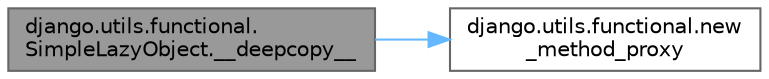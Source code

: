 digraph "django.utils.functional.SimpleLazyObject.__deepcopy__"
{
 // LATEX_PDF_SIZE
  bgcolor="transparent";
  edge [fontname=Helvetica,fontsize=10,labelfontname=Helvetica,labelfontsize=10];
  node [fontname=Helvetica,fontsize=10,shape=box,height=0.2,width=0.4];
  rankdir="LR";
  Node1 [id="Node000001",label="django.utils.functional.\lSimpleLazyObject.__deepcopy__",height=0.2,width=0.4,color="gray40", fillcolor="grey60", style="filled", fontcolor="black",tooltip=" "];
  Node1 -> Node2 [id="edge1_Node000001_Node000002",color="steelblue1",style="solid",tooltip=" "];
  Node2 [id="Node000002",label="django.utils.functional.new\l_method_proxy",height=0.2,width=0.4,color="grey40", fillcolor="white", style="filled",URL="$namespacedjango_1_1utils_1_1functional.html#ac6e7fa1652cae726086850d4b24a051b",tooltip=" "];
}
